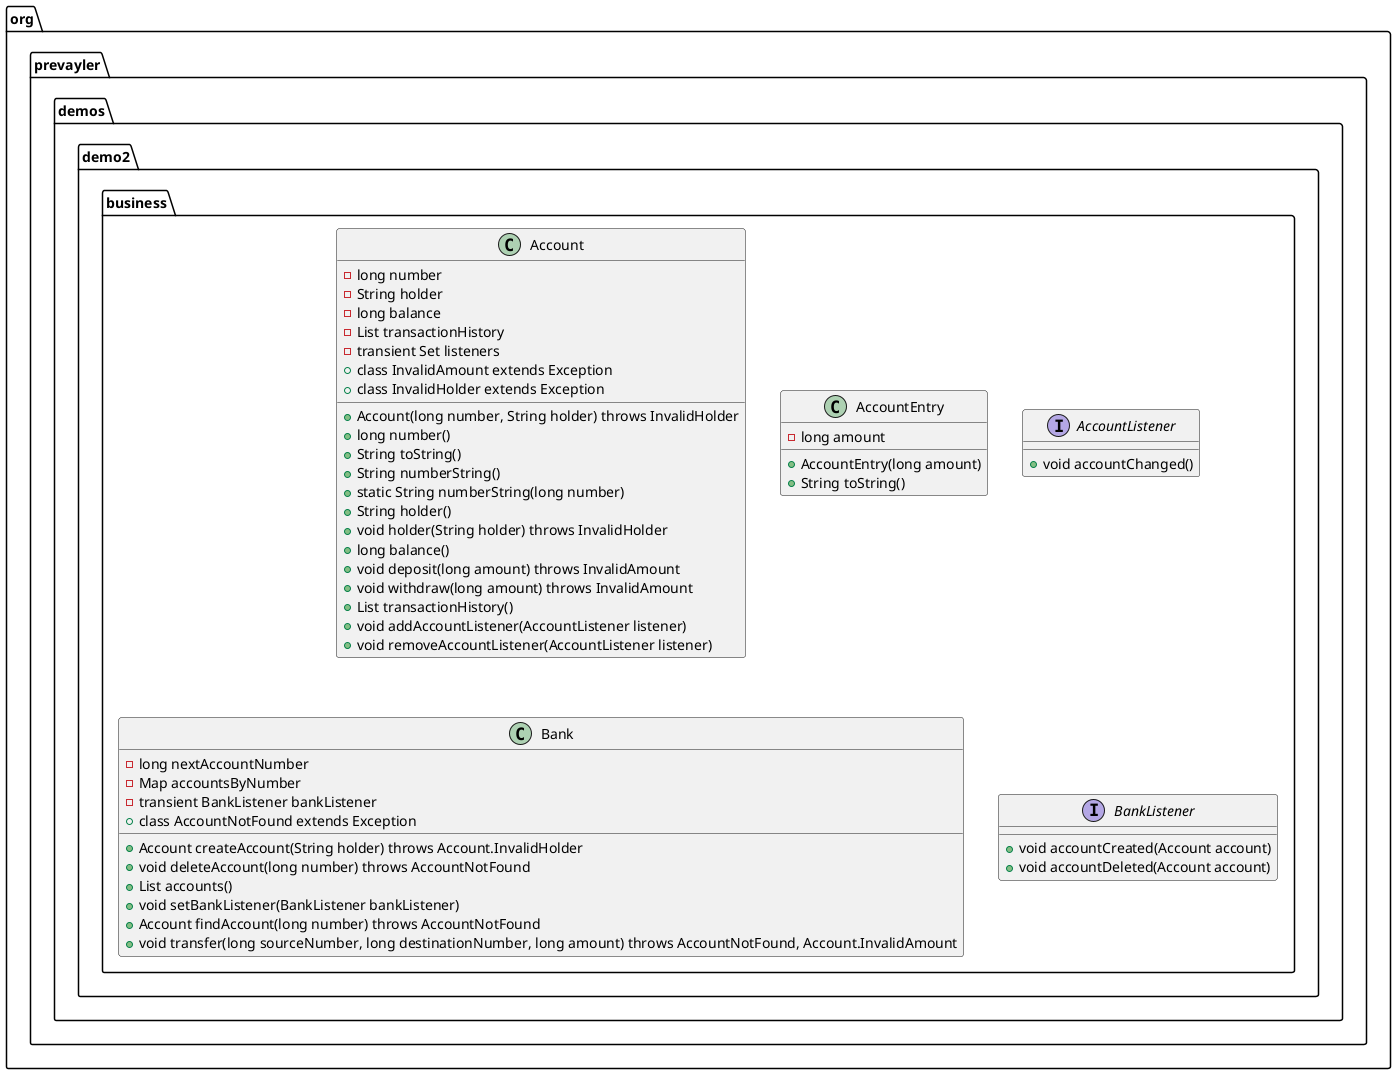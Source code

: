 @startuml

package org.prevayler.demos.demo2.business {
    class Account {
        - long number
        - String holder
        - long balance
        - List transactionHistory
        - transient Set listeners
        + Account(long number, String holder) throws InvalidHolder
        + long number()
        + String toString()
        + String numberString()
        + static String numberString(long number)
        + String holder()
        + void holder(String holder) throws InvalidHolder
        + long balance()
        + void deposit(long amount) throws InvalidAmount
        + void withdraw(long amount) throws InvalidAmount
        + List transactionHistory()
        + void addAccountListener(AccountListener listener)
        + void removeAccountListener(AccountListener listener)
        + class InvalidAmount extends Exception
        + class InvalidHolder extends Exception
    }

    class AccountEntry {
        - long amount
        + AccountEntry(long amount)
        + String toString()
    }

    interface AccountListener {
        + void accountChanged()
    }

    class Bank {
        - long nextAccountNumber
        - Map accountsByNumber
        - transient BankListener bankListener
        + Account createAccount(String holder) throws Account.InvalidHolder
        + void deleteAccount(long number) throws AccountNotFound
        + List accounts()
        + void setBankListener(BankListener bankListener)
        + Account findAccount(long number) throws AccountNotFound
        + void transfer(long sourceNumber, long destinationNumber, long amount) throws AccountNotFound, Account.InvalidAmount
        + class AccountNotFound extends Exception
    }

    interface BankListener {
        + void accountCreated(Account account)
        + void accountDeleted(Account account)
    }
}

@enduml
